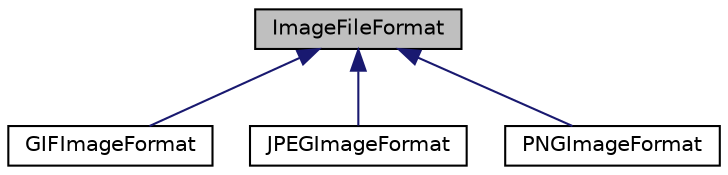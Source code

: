 digraph "ImageFileFormat"
{
  bgcolor="transparent";
  edge [fontname="Helvetica",fontsize="10",labelfontname="Helvetica",labelfontsize="10"];
  node [fontname="Helvetica",fontsize="10",shape=record];
  Node0 [label="ImageFileFormat",height=0.2,width=0.4,color="black", fillcolor="grey75", style="filled", fontcolor="black"];
  Node0 -> Node1 [dir="back",color="midnightblue",fontsize="10",style="solid",fontname="Helvetica"];
  Node1 [label="GIFImageFormat",height=0.2,width=0.4,color="black",URL="$classGIFImageFormat.html",tooltip="A subclass of ImageFileFormat for reading GIF files. "];
  Node0 -> Node2 [dir="back",color="midnightblue",fontsize="10",style="solid",fontname="Helvetica"];
  Node2 [label="JPEGImageFormat",height=0.2,width=0.4,color="black",URL="$classJPEGImageFormat.html",tooltip="A subclass of ImageFileFormat for reading and writing JPEG files. "];
  Node0 -> Node3 [dir="back",color="midnightblue",fontsize="10",style="solid",fontname="Helvetica"];
  Node3 [label="PNGImageFormat",height=0.2,width=0.4,color="black",URL="$classPNGImageFormat.html",tooltip="A subclass of ImageFileFormat for reading and writing PNG files. "];
}

